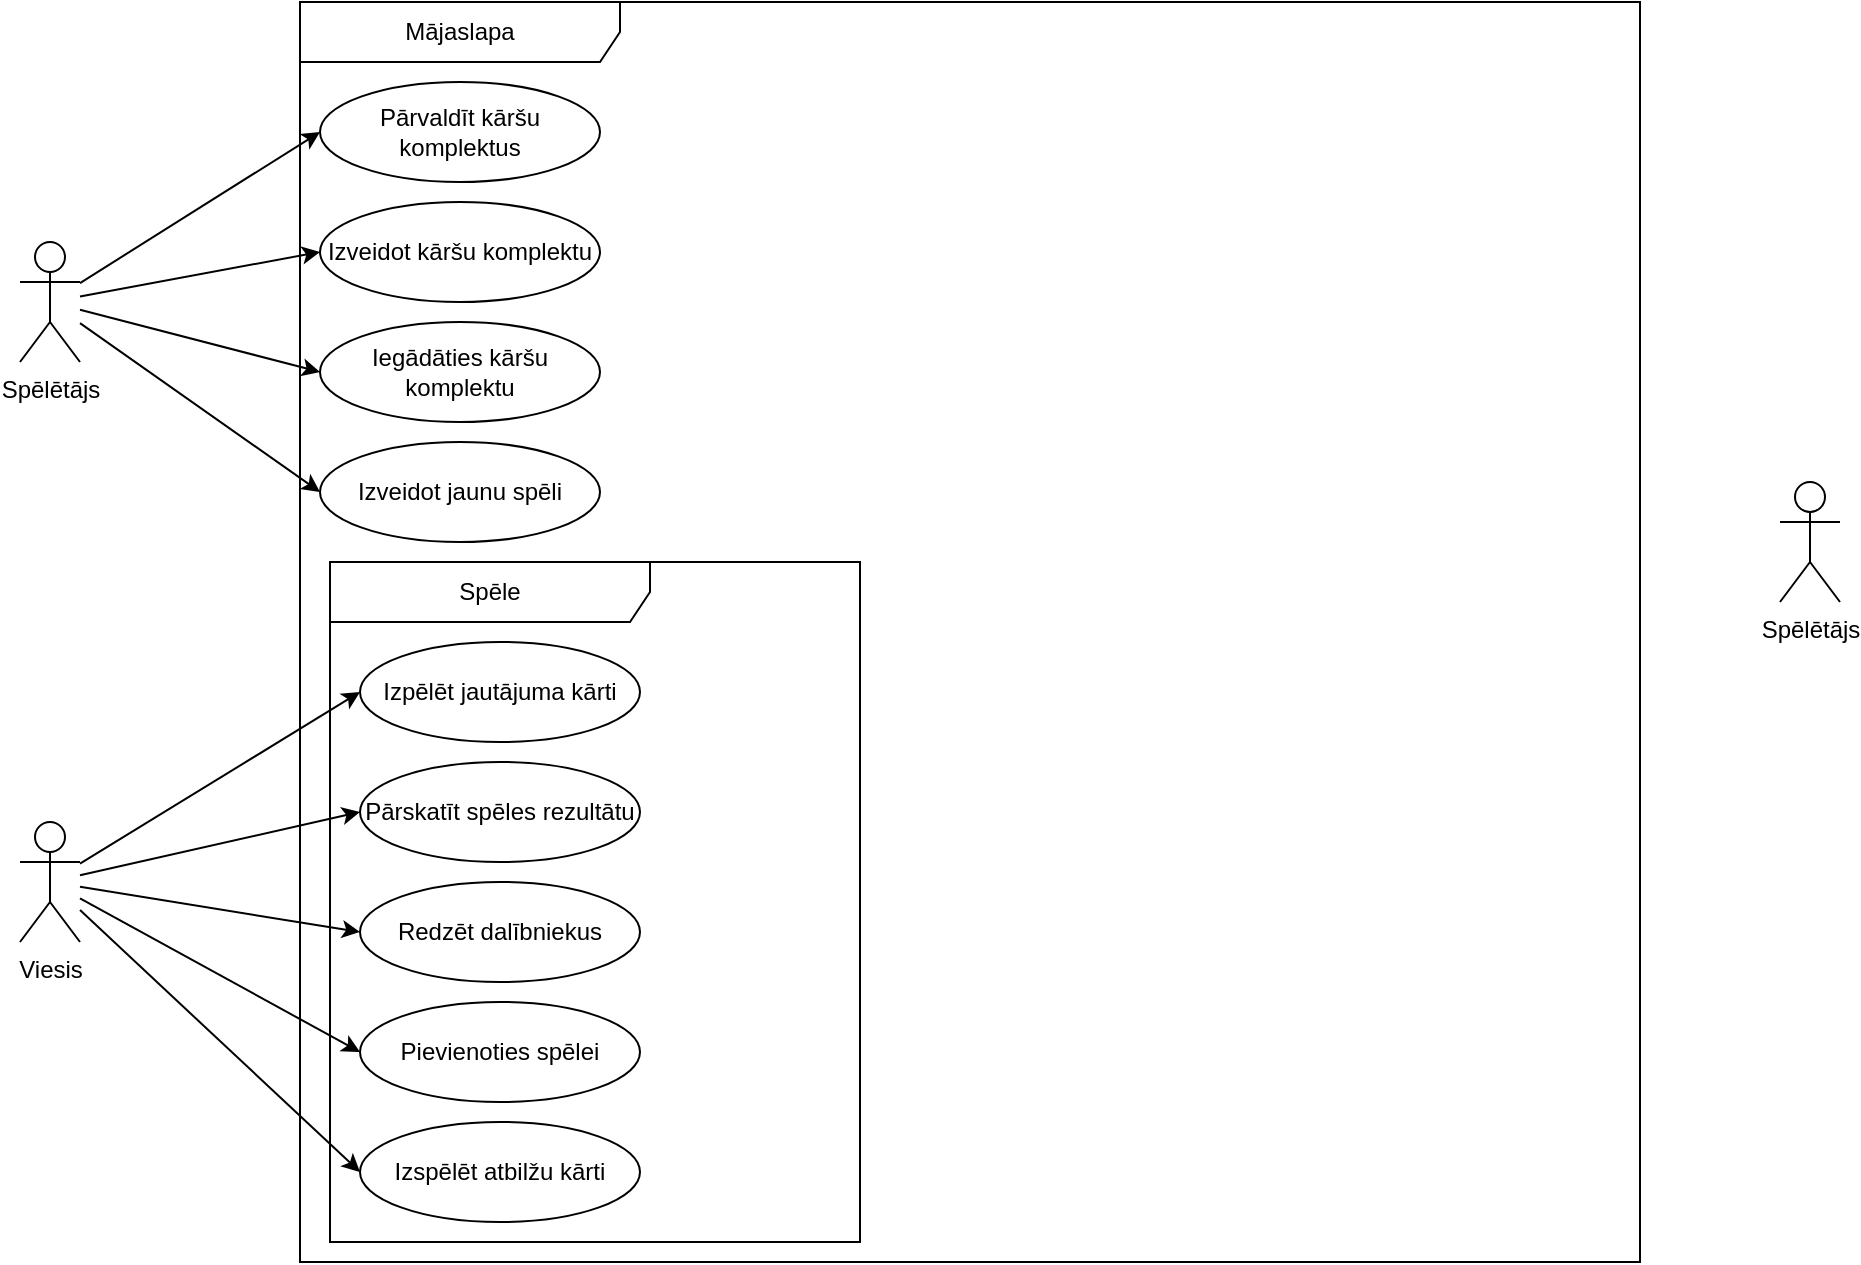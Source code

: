 <mxfile version="22.1.0" type="github">
  <diagram name="Page-1" id="wWv0QKPpNUzA6Ld12Msu">
    <mxGraphModel dx="988" dy="528" grid="1" gridSize="10" guides="1" tooltips="1" connect="1" arrows="1" fold="1" page="1" pageScale="1" pageWidth="850" pageHeight="1100" math="0" shadow="0">
      <root>
        <mxCell id="0" />
        <mxCell id="1" parent="0" />
        <mxCell id="GtoTZNwH6GSO2kxzhmJJ-5" value="Mājaslapa" style="shape=umlFrame;whiteSpace=wrap;html=1;pointerEvents=0;recursiveResize=0;container=1;collapsible=0;width=160;" vertex="1" parent="1">
          <mxGeometry x="170" y="130" width="670" height="630" as="geometry" />
        </mxCell>
        <mxCell id="GtoTZNwH6GSO2kxzhmJJ-7" value="Pārvaldīt kāršu komplektus" style="ellipse;whiteSpace=wrap;html=1;" vertex="1" parent="GtoTZNwH6GSO2kxzhmJJ-5">
          <mxGeometry x="10" y="40" width="140" height="50" as="geometry" />
        </mxCell>
        <mxCell id="GtoTZNwH6GSO2kxzhmJJ-8" value="Izveidot kāršu komplektu" style="ellipse;whiteSpace=wrap;html=1;" vertex="1" parent="GtoTZNwH6GSO2kxzhmJJ-5">
          <mxGeometry x="10" y="100" width="140" height="50" as="geometry" />
        </mxCell>
        <mxCell id="GtoTZNwH6GSO2kxzhmJJ-9" value="Iegādāties kāršu komplektu" style="ellipse;whiteSpace=wrap;html=1;" vertex="1" parent="GtoTZNwH6GSO2kxzhmJJ-5">
          <mxGeometry x="10" y="160" width="140" height="50" as="geometry" />
        </mxCell>
        <mxCell id="GtoTZNwH6GSO2kxzhmJJ-10" value="Izveidot jaunu spēli" style="ellipse;whiteSpace=wrap;html=1;" vertex="1" parent="GtoTZNwH6GSO2kxzhmJJ-5">
          <mxGeometry x="10" y="220" width="140" height="50" as="geometry" />
        </mxCell>
        <mxCell id="GtoTZNwH6GSO2kxzhmJJ-19" value="Spēle" style="shape=umlFrame;whiteSpace=wrap;html=1;pointerEvents=0;recursiveResize=0;container=1;collapsible=0;width=160;" vertex="1" parent="GtoTZNwH6GSO2kxzhmJJ-5">
          <mxGeometry x="15" y="280" width="265" height="340" as="geometry" />
        </mxCell>
        <mxCell id="GtoTZNwH6GSO2kxzhmJJ-25" value="Izpēlēt jautājuma kārti" style="ellipse;whiteSpace=wrap;html=1;" vertex="1" parent="GtoTZNwH6GSO2kxzhmJJ-19">
          <mxGeometry x="15" y="40" width="140" height="50" as="geometry" />
        </mxCell>
        <mxCell id="GtoTZNwH6GSO2kxzhmJJ-26" value="Pārskatīt spēles rezultātu" style="ellipse;whiteSpace=wrap;html=1;" vertex="1" parent="GtoTZNwH6GSO2kxzhmJJ-19">
          <mxGeometry x="15" y="100" width="140" height="50" as="geometry" />
        </mxCell>
        <mxCell id="GtoTZNwH6GSO2kxzhmJJ-27" value="Redzēt dalībniekus" style="ellipse;whiteSpace=wrap;html=1;" vertex="1" parent="GtoTZNwH6GSO2kxzhmJJ-19">
          <mxGeometry x="15" y="160" width="140" height="50" as="geometry" />
        </mxCell>
        <mxCell id="GtoTZNwH6GSO2kxzhmJJ-28" value="Pievienoties spēlei" style="ellipse;whiteSpace=wrap;html=1;" vertex="1" parent="GtoTZNwH6GSO2kxzhmJJ-19">
          <mxGeometry x="15" y="220" width="140" height="50" as="geometry" />
        </mxCell>
        <mxCell id="GtoTZNwH6GSO2kxzhmJJ-29" value="Izspēlēt atbilžu kārti" style="ellipse;whiteSpace=wrap;html=1;" vertex="1" parent="GtoTZNwH6GSO2kxzhmJJ-19">
          <mxGeometry x="15" y="280" width="140" height="50" as="geometry" />
        </mxCell>
        <mxCell id="GtoTZNwH6GSO2kxzhmJJ-12" style="rounded=0;orthogonalLoop=1;jettySize=auto;html=1;entryX=0;entryY=0.5;entryDx=0;entryDy=0;" edge="1" parent="1" source="GtoTZNwH6GSO2kxzhmJJ-6" target="GtoTZNwH6GSO2kxzhmJJ-7">
          <mxGeometry relative="1" as="geometry" />
        </mxCell>
        <mxCell id="GtoTZNwH6GSO2kxzhmJJ-13" style="edgeStyle=none;shape=connector;rounded=0;orthogonalLoop=1;jettySize=auto;html=1;entryX=0;entryY=0.5;entryDx=0;entryDy=0;labelBackgroundColor=default;strokeColor=default;align=center;verticalAlign=middle;fontFamily=Helvetica;fontSize=11;fontColor=default;endArrow=classic;" edge="1" parent="1" source="GtoTZNwH6GSO2kxzhmJJ-6" target="GtoTZNwH6GSO2kxzhmJJ-8">
          <mxGeometry relative="1" as="geometry" />
        </mxCell>
        <mxCell id="GtoTZNwH6GSO2kxzhmJJ-14" style="edgeStyle=none;shape=connector;rounded=0;orthogonalLoop=1;jettySize=auto;html=1;entryX=0;entryY=0.5;entryDx=0;entryDy=0;labelBackgroundColor=default;strokeColor=default;align=center;verticalAlign=middle;fontFamily=Helvetica;fontSize=11;fontColor=default;endArrow=classic;" edge="1" parent="1" source="GtoTZNwH6GSO2kxzhmJJ-6" target="GtoTZNwH6GSO2kxzhmJJ-9">
          <mxGeometry relative="1" as="geometry" />
        </mxCell>
        <mxCell id="GtoTZNwH6GSO2kxzhmJJ-15" style="edgeStyle=none;shape=connector;rounded=0;orthogonalLoop=1;jettySize=auto;html=1;entryX=0;entryY=0.5;entryDx=0;entryDy=0;labelBackgroundColor=default;strokeColor=default;align=center;verticalAlign=middle;fontFamily=Helvetica;fontSize=11;fontColor=default;endArrow=classic;" edge="1" parent="1" source="GtoTZNwH6GSO2kxzhmJJ-6" target="GtoTZNwH6GSO2kxzhmJJ-10">
          <mxGeometry relative="1" as="geometry" />
        </mxCell>
        <mxCell id="GtoTZNwH6GSO2kxzhmJJ-6" value="Spēlētājs" style="shape=umlActor;verticalLabelPosition=bottom;verticalAlign=top;html=1;" vertex="1" parent="1">
          <mxGeometry x="30" y="250" width="30" height="60" as="geometry" />
        </mxCell>
        <mxCell id="GtoTZNwH6GSO2kxzhmJJ-30" style="edgeStyle=none;shape=connector;rounded=0;orthogonalLoop=1;jettySize=auto;html=1;entryX=0;entryY=0.5;entryDx=0;entryDy=0;labelBackgroundColor=default;strokeColor=default;align=center;verticalAlign=middle;fontFamily=Helvetica;fontSize=11;fontColor=default;endArrow=classic;" edge="1" parent="1" source="GtoTZNwH6GSO2kxzhmJJ-16" target="GtoTZNwH6GSO2kxzhmJJ-25">
          <mxGeometry relative="1" as="geometry" />
        </mxCell>
        <mxCell id="GtoTZNwH6GSO2kxzhmJJ-31" style="edgeStyle=none;shape=connector;rounded=0;orthogonalLoop=1;jettySize=auto;html=1;entryX=0;entryY=0.5;entryDx=0;entryDy=0;labelBackgroundColor=default;strokeColor=default;align=center;verticalAlign=middle;fontFamily=Helvetica;fontSize=11;fontColor=default;endArrow=classic;" edge="1" parent="1" source="GtoTZNwH6GSO2kxzhmJJ-16" target="GtoTZNwH6GSO2kxzhmJJ-26">
          <mxGeometry relative="1" as="geometry" />
        </mxCell>
        <mxCell id="GtoTZNwH6GSO2kxzhmJJ-32" style="edgeStyle=none;shape=connector;rounded=0;orthogonalLoop=1;jettySize=auto;html=1;entryX=0;entryY=0.5;entryDx=0;entryDy=0;labelBackgroundColor=default;strokeColor=default;align=center;verticalAlign=middle;fontFamily=Helvetica;fontSize=11;fontColor=default;endArrow=classic;" edge="1" parent="1" source="GtoTZNwH6GSO2kxzhmJJ-16" target="GtoTZNwH6GSO2kxzhmJJ-27">
          <mxGeometry relative="1" as="geometry" />
        </mxCell>
        <mxCell id="GtoTZNwH6GSO2kxzhmJJ-33" style="edgeStyle=none;shape=connector;rounded=0;orthogonalLoop=1;jettySize=auto;html=1;entryX=0;entryY=0.5;entryDx=0;entryDy=0;labelBackgroundColor=default;strokeColor=default;align=center;verticalAlign=middle;fontFamily=Helvetica;fontSize=11;fontColor=default;endArrow=classic;" edge="1" parent="1" source="GtoTZNwH6GSO2kxzhmJJ-16" target="GtoTZNwH6GSO2kxzhmJJ-28">
          <mxGeometry relative="1" as="geometry" />
        </mxCell>
        <mxCell id="GtoTZNwH6GSO2kxzhmJJ-34" style="edgeStyle=none;shape=connector;rounded=0;orthogonalLoop=1;jettySize=auto;html=1;entryX=0;entryY=0.5;entryDx=0;entryDy=0;labelBackgroundColor=default;strokeColor=default;align=center;verticalAlign=middle;fontFamily=Helvetica;fontSize=11;fontColor=default;endArrow=classic;" edge="1" parent="1" source="GtoTZNwH6GSO2kxzhmJJ-16" target="GtoTZNwH6GSO2kxzhmJJ-29">
          <mxGeometry relative="1" as="geometry" />
        </mxCell>
        <mxCell id="GtoTZNwH6GSO2kxzhmJJ-16" value="Viesis" style="shape=umlActor;verticalLabelPosition=bottom;verticalAlign=top;html=1;" vertex="1" parent="1">
          <mxGeometry x="30" y="540" width="30" height="60" as="geometry" />
        </mxCell>
        <mxCell id="GtoTZNwH6GSO2kxzhmJJ-35" value="Spēlētājs" style="shape=umlActor;verticalLabelPosition=bottom;verticalAlign=top;html=1;" vertex="1" parent="1">
          <mxGeometry x="910" y="370" width="30" height="60" as="geometry" />
        </mxCell>
      </root>
    </mxGraphModel>
  </diagram>
</mxfile>
